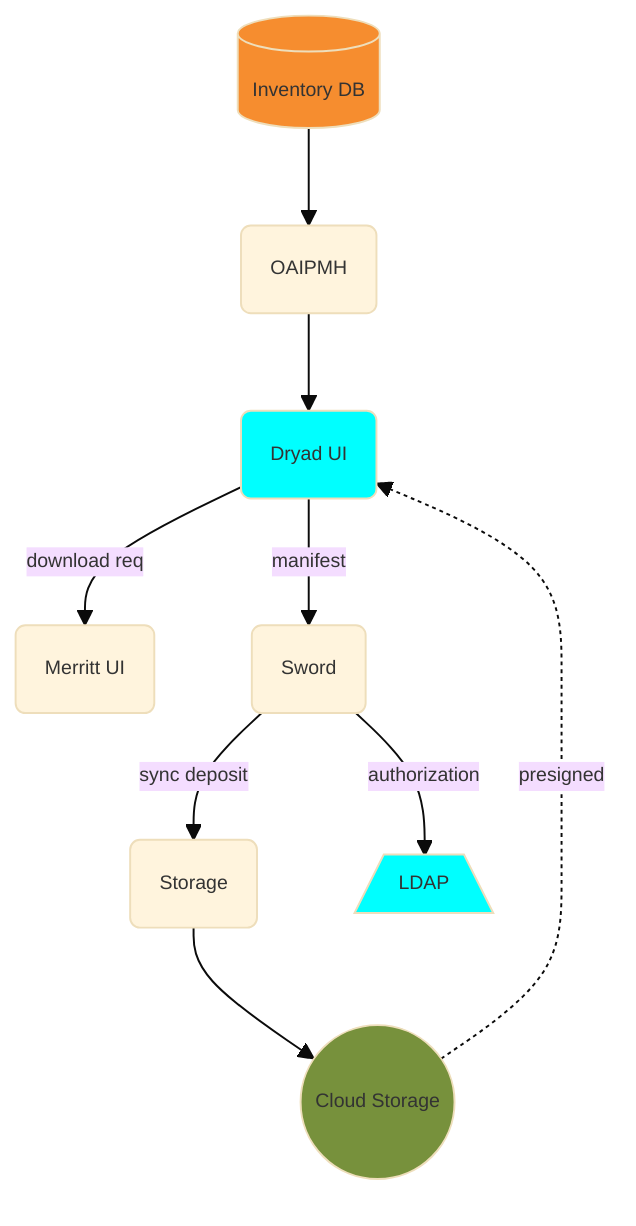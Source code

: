 %%{init: {'theme': 'base', 'themeVariables': { 'fontSize': '10px'}}}%%
graph TD
  UI(Merritt UI)
  DRYAD(Dryad UI)
  RDS[(Inventory DB)]
  CLOUD(("Cloud Storage"))
  ST(Storage)
  LDAP[/LDAP\]

  DRYAD --> |download req| UI
  DRYAD --> |manifest| SWORD
  SWORD(Sword)
  SWORD --> |sync deposit| ST
  SWORD --> |authorization| LDAP
  RDS --> OAI
  OAI(OAIPMH)
  OAI --> DRYAD
  CLOUD -.-> |presigned| DRYAD
  ST --> CLOUD

  style CLOUD fill:#77913C
  style RDS fill:#F68D2F
  style LDAP fill:cyan
  style DRYAD fill:cyan